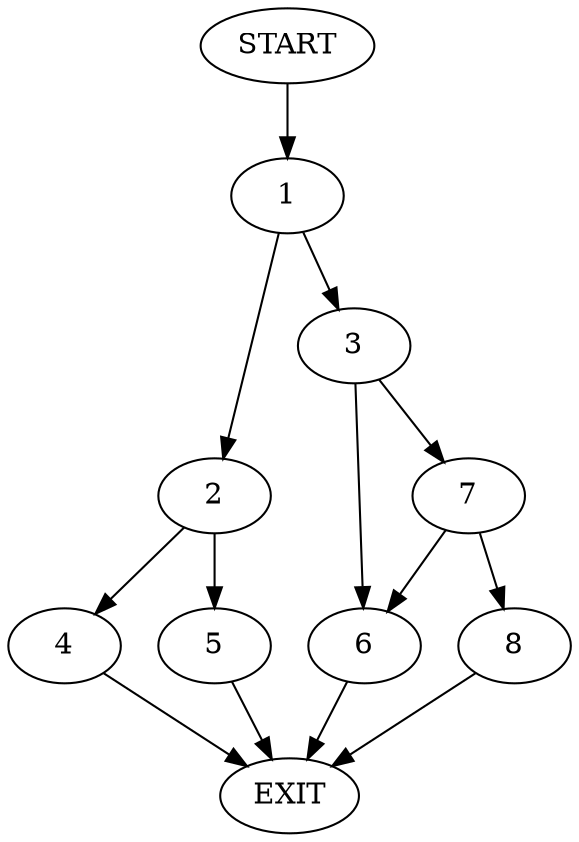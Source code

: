 digraph {
0 [label="START"]
9 [label="EXIT"]
0 -> 1
1 -> 2
1 -> 3
2 -> 4
2 -> 5
3 -> 6
3 -> 7
6 -> 9
7 -> 6
7 -> 8
8 -> 9
4 -> 9
5 -> 9
}
